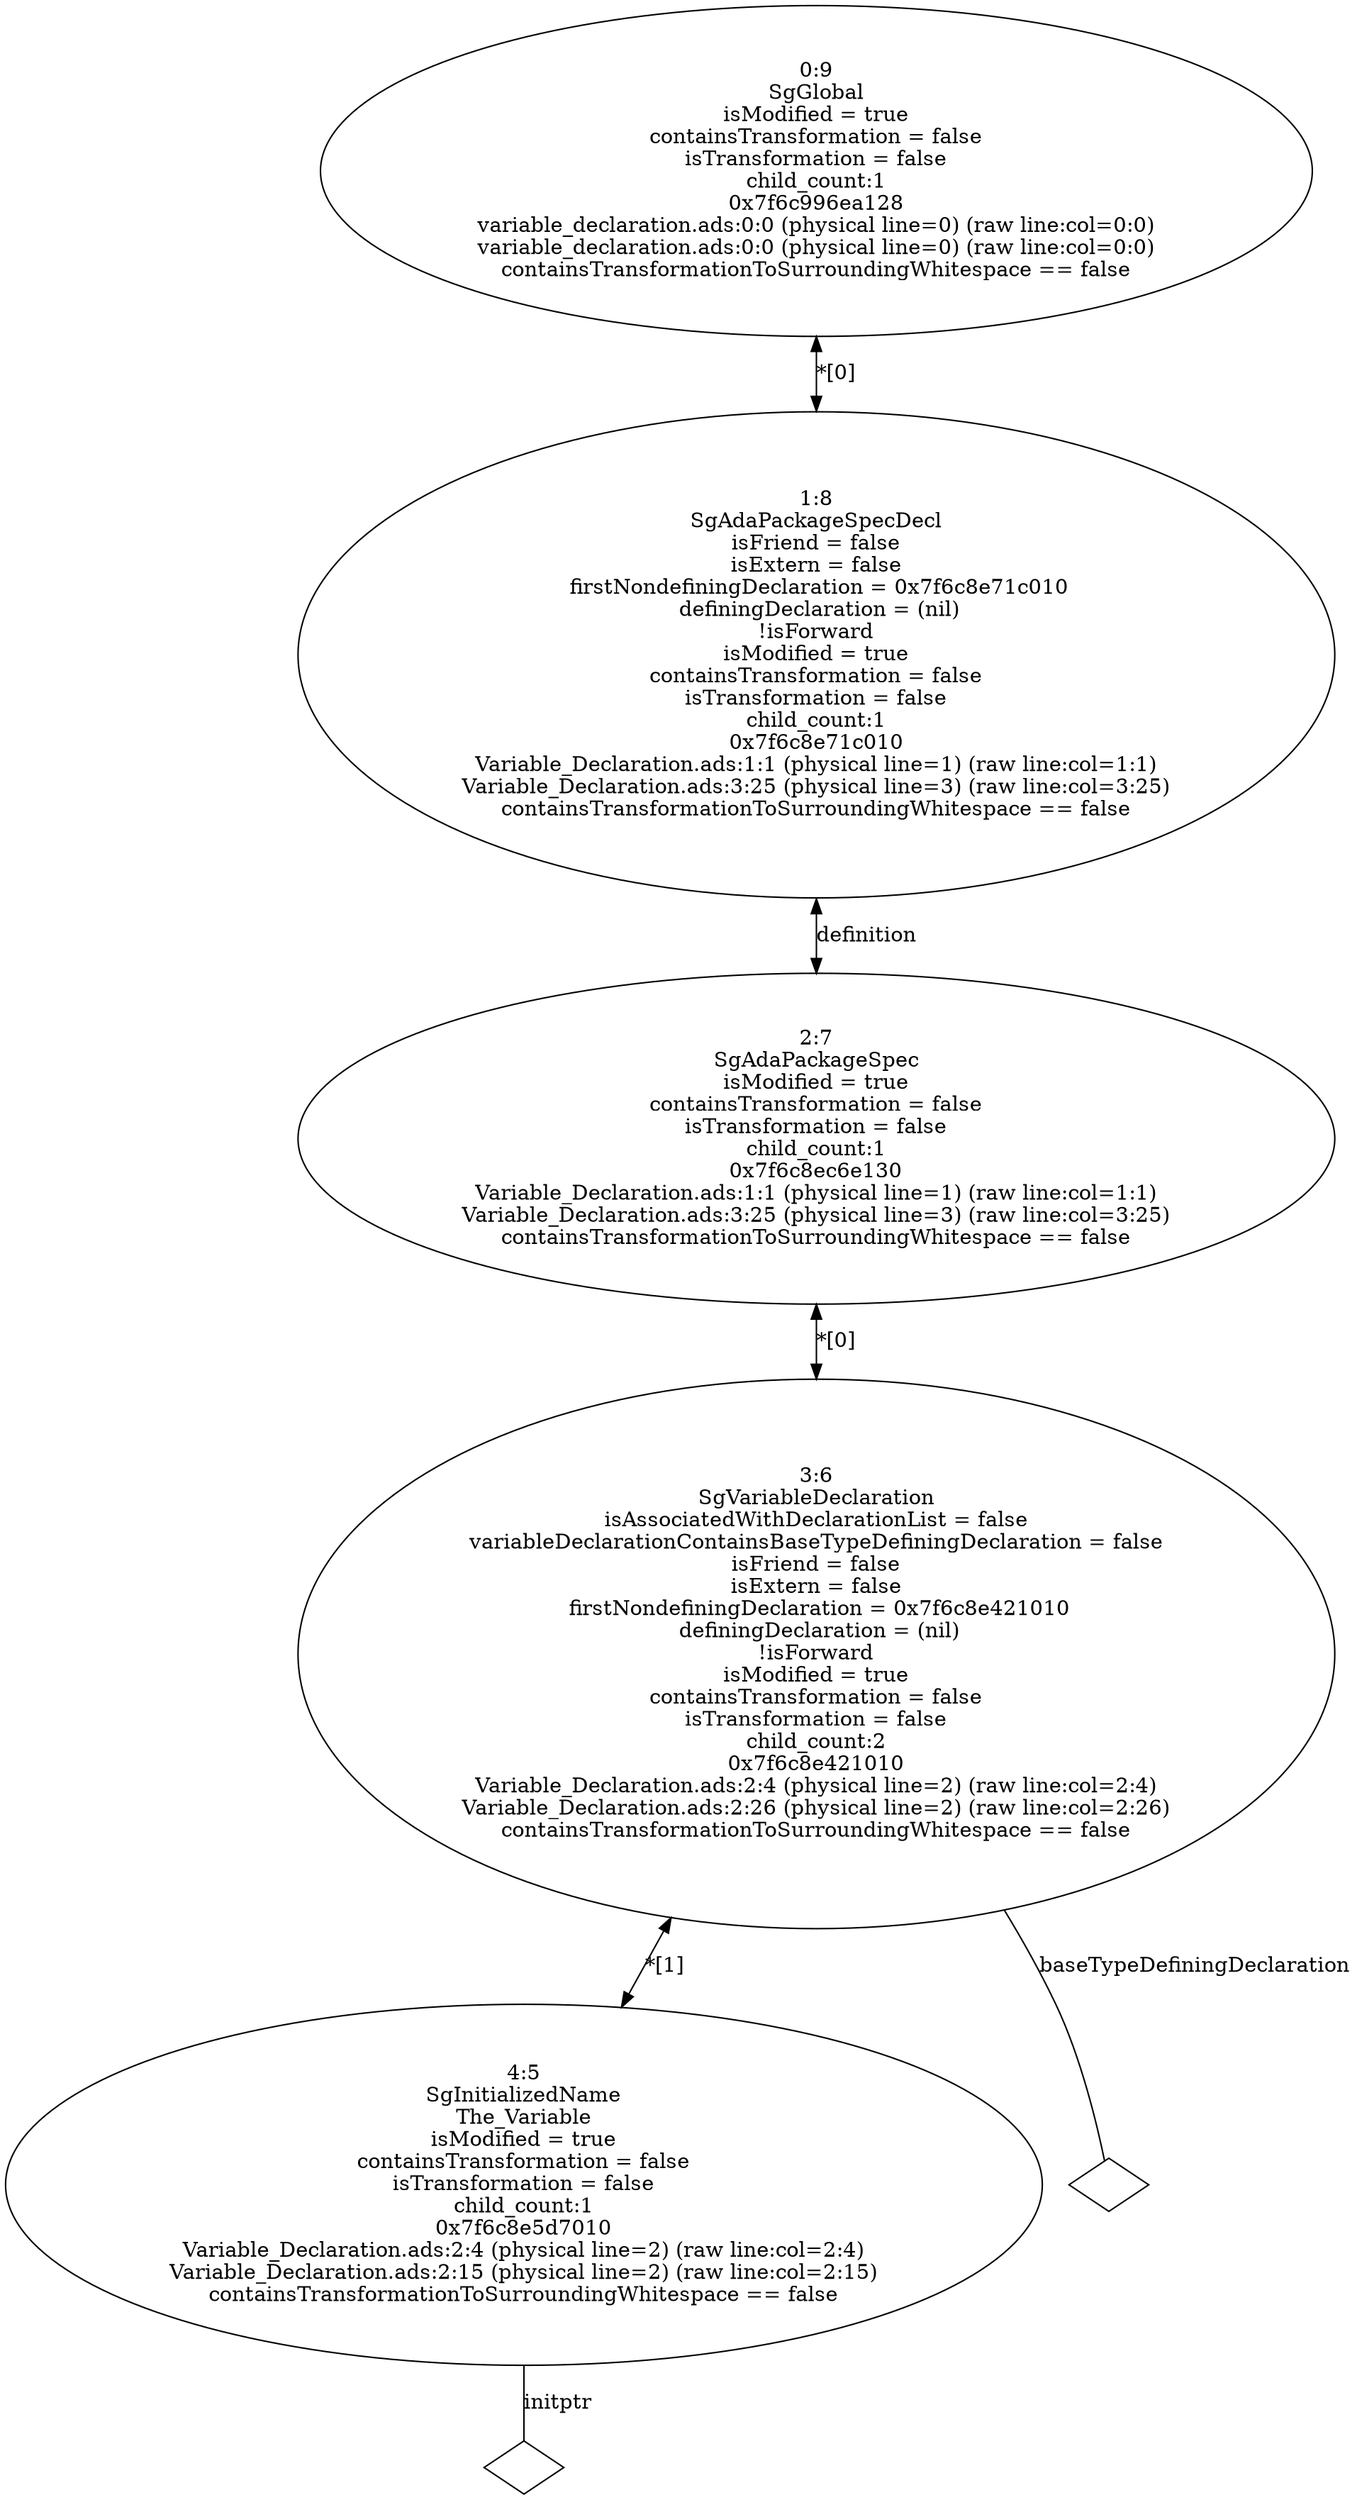 digraph "G./variable_declaration_rose.dot" {
"0x7f6c8e5d7010"[label="4:5\nSgInitializedName\nThe_Variable\nisModified = true\ncontainsTransformation = false\nisTransformation = false\nchild_count:1\n0x7f6c8e5d7010\nVariable_Declaration.ads:2:4 (physical line=2) (raw line:col=2:4)\nVariable_Declaration.ads:2:15 (physical line=2) (raw line:col=2:15)\ncontainsTransformationToSurroundingWhitespace == false\n" ];
"0x7f6c8e5d7010" -> "0x7f6c8e5d7010__initptr__null"[label="initptr" dir=none ];
"0x7f6c8e5d7010__initptr__null"[label="" shape=diamond ];
"0x7f6c8e421010"[label="3:6\nSgVariableDeclaration\n isAssociatedWithDeclarationList = false \n variableDeclarationContainsBaseTypeDefiningDeclaration = false \n isFriend = false \n isExtern = false \n firstNondefiningDeclaration = 0x7f6c8e421010\n definingDeclaration = (nil)\n!isForward\nisModified = true\ncontainsTransformation = false\nisTransformation = false\nchild_count:2\n0x7f6c8e421010\nVariable_Declaration.ads:2:4 (physical line=2) (raw line:col=2:4)\nVariable_Declaration.ads:2:26 (physical line=2) (raw line:col=2:26)\ncontainsTransformationToSurroundingWhitespace == false\n" ];
"0x7f6c8e421010" -> "0x7f6c8e421010__baseTypeDefiningDeclaration__null"[label="baseTypeDefiningDeclaration" dir=none ];
"0x7f6c8e421010__baseTypeDefiningDeclaration__null"[label="" shape=diamond ];
"0x7f6c8e421010" -> "0x7f6c8e5d7010"[label="*[1]" dir=both ];
"0x7f6c8ec6e130"[label="2:7\nSgAdaPackageSpec\nisModified = true\ncontainsTransformation = false\nisTransformation = false\nchild_count:1\n0x7f6c8ec6e130\nVariable_Declaration.ads:1:1 (physical line=1) (raw line:col=1:1)\nVariable_Declaration.ads:3:25 (physical line=3) (raw line:col=3:25)\ncontainsTransformationToSurroundingWhitespace == false\n" ];
"0x7f6c8ec6e130" -> "0x7f6c8e421010"[label="*[0]" dir=both ];
"0x7f6c8e71c010"[label="1:8\nSgAdaPackageSpecDecl\n isFriend = false \n isExtern = false \n firstNondefiningDeclaration = 0x7f6c8e71c010\n definingDeclaration = (nil)\n!isForward\nisModified = true\ncontainsTransformation = false\nisTransformation = false\nchild_count:1\n0x7f6c8e71c010\nVariable_Declaration.ads:1:1 (physical line=1) (raw line:col=1:1)\nVariable_Declaration.ads:3:25 (physical line=3) (raw line:col=3:25)\ncontainsTransformationToSurroundingWhitespace == false\n" ];
"0x7f6c8e71c010" -> "0x7f6c8ec6e130"[label="definition" dir=both ];
"0x7f6c996ea128"[label="0:9\nSgGlobal\nisModified = true\ncontainsTransformation = false\nisTransformation = false\nchild_count:1\n0x7f6c996ea128\nvariable_declaration.ads:0:0 (physical line=0) (raw line:col=0:0)\nvariable_declaration.ads:0:0 (physical line=0) (raw line:col=0:0)\ncontainsTransformationToSurroundingWhitespace == false\n" ];
"0x7f6c996ea128" -> "0x7f6c8e71c010"[label="*[0]" dir=both ];
}
